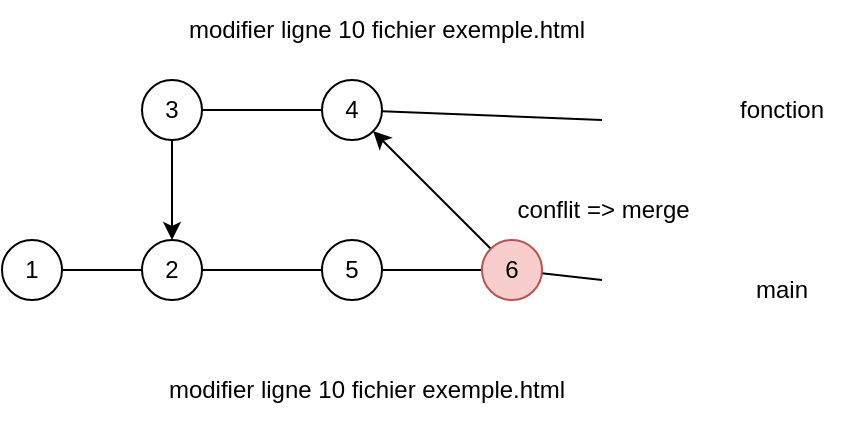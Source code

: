 <mxfile>
    <diagram id="yX0nHOavGnK9uJlhAQx_" name="Page-1">
        <mxGraphModel dx="788" dy="328" grid="1" gridSize="10" guides="1" tooltips="1" connect="1" arrows="1" fold="1" page="1" pageScale="1" pageWidth="850" pageHeight="1100" math="0" shadow="0">
            <root>
                <mxCell id="0"/>
                <mxCell id="1" parent="0"/>
                <mxCell id="2" value="" style="endArrow=none;html=1;startArrow=none;" edge="1" parent="1" source="19">
                    <mxGeometry width="50" height="50" relative="1" as="geometry">
                        <mxPoint x="160" y="200" as="sourcePoint"/>
                        <mxPoint x="450" y="200" as="targetPoint"/>
                    </mxGeometry>
                </mxCell>
                <mxCell id="3" value="" style="endArrow=none;html=1;startArrow=none;" edge="1" parent="1" source="12">
                    <mxGeometry width="50" height="50" relative="1" as="geometry">
                        <mxPoint x="240" y="120" as="sourcePoint"/>
                        <mxPoint x="450" y="120" as="targetPoint"/>
                    </mxGeometry>
                </mxCell>
                <mxCell id="4" value="main" style="text;html=1;strokeColor=none;fillColor=none;align=center;verticalAlign=middle;whiteSpace=wrap;rounded=0;" vertex="1" parent="1">
                    <mxGeometry x="510" y="190" width="60" height="30" as="geometry"/>
                </mxCell>
                <mxCell id="5" value="fonction" style="text;html=1;strokeColor=none;fillColor=none;align=center;verticalAlign=middle;whiteSpace=wrap;rounded=0;" vertex="1" parent="1">
                    <mxGeometry x="510" y="100" width="60" height="30" as="geometry"/>
                </mxCell>
                <mxCell id="7" value="" style="endArrow=none;html=1;" edge="1" parent="1" target="6">
                    <mxGeometry width="50" height="50" relative="1" as="geometry">
                        <mxPoint x="160" y="200" as="sourcePoint"/>
                        <mxPoint x="450" y="200" as="targetPoint"/>
                    </mxGeometry>
                </mxCell>
                <mxCell id="6" value="1" style="ellipse;whiteSpace=wrap;html=1;" vertex="1" parent="1">
                    <mxGeometry x="150" y="180" width="30" height="30" as="geometry"/>
                </mxCell>
                <mxCell id="9" value="" style="endArrow=none;html=1;startArrow=none;" edge="1" parent="1" source="6" target="8">
                    <mxGeometry width="50" height="50" relative="1" as="geometry">
                        <mxPoint x="179.998" y="195.263" as="sourcePoint"/>
                        <mxPoint x="450" y="200" as="targetPoint"/>
                    </mxGeometry>
                </mxCell>
                <mxCell id="8" value="2" style="ellipse;whiteSpace=wrap;html=1;" vertex="1" parent="1">
                    <mxGeometry x="220" y="180" width="30" height="30" as="geometry"/>
                </mxCell>
                <mxCell id="11" value="" style="endArrow=none;html=1;" edge="1" parent="1" target="10">
                    <mxGeometry width="50" height="50" relative="1" as="geometry">
                        <mxPoint x="240" y="120" as="sourcePoint"/>
                        <mxPoint x="450" y="120" as="targetPoint"/>
                    </mxGeometry>
                </mxCell>
                <mxCell id="14" style="edgeStyle=none;html=1;entryX=0.5;entryY=0;entryDx=0;entryDy=0;" edge="1" parent="1" source="10" target="8">
                    <mxGeometry relative="1" as="geometry"/>
                </mxCell>
                <mxCell id="10" value="3" style="ellipse;whiteSpace=wrap;html=1;" vertex="1" parent="1">
                    <mxGeometry x="220" y="100" width="30" height="30" as="geometry"/>
                </mxCell>
                <mxCell id="13" value="" style="endArrow=none;html=1;startArrow=none;" edge="1" parent="1" source="10" target="12">
                    <mxGeometry width="50" height="50" relative="1" as="geometry">
                        <mxPoint x="249.996" y="115.349" as="sourcePoint"/>
                        <mxPoint x="450" y="120" as="targetPoint"/>
                    </mxGeometry>
                </mxCell>
                <mxCell id="12" value="4" style="ellipse;whiteSpace=wrap;html=1;" vertex="1" parent="1">
                    <mxGeometry x="310" y="100" width="30" height="30" as="geometry"/>
                </mxCell>
                <mxCell id="16" value="" style="endArrow=none;html=1;startArrow=none;" edge="1" parent="1" source="8" target="15">
                    <mxGeometry width="50" height="50" relative="1" as="geometry">
                        <mxPoint x="249.996" y="195.349" as="sourcePoint"/>
                        <mxPoint x="450" y="200" as="targetPoint"/>
                    </mxGeometry>
                </mxCell>
                <mxCell id="15" value="5" style="ellipse;whiteSpace=wrap;html=1;" vertex="1" parent="1">
                    <mxGeometry x="310" y="180" width="30" height="30" as="geometry"/>
                </mxCell>
                <mxCell id="17" value="modifier ligne 10 fichier exemple.html" style="text;html=1;strokeColor=none;fillColor=none;align=center;verticalAlign=middle;whiteSpace=wrap;rounded=0;" vertex="1" parent="1">
                    <mxGeometry x="240" y="60" width="205" height="30" as="geometry"/>
                </mxCell>
                <mxCell id="18" value="modifier ligne 10 fichier exemple.html" style="text;html=1;strokeColor=none;fillColor=none;align=center;verticalAlign=middle;whiteSpace=wrap;rounded=0;" vertex="1" parent="1">
                    <mxGeometry x="230" y="240" width="205" height="30" as="geometry"/>
                </mxCell>
                <mxCell id="20" value="" style="endArrow=none;html=1;startArrow=none;" edge="1" parent="1" source="15" target="19">
                    <mxGeometry width="50" height="50" relative="1" as="geometry">
                        <mxPoint x="339.988" y="195.6" as="sourcePoint"/>
                        <mxPoint x="450" y="200" as="targetPoint"/>
                    </mxGeometry>
                </mxCell>
                <mxCell id="21" style="edgeStyle=none;html=1;entryX=1;entryY=1;entryDx=0;entryDy=0;" edge="1" parent="1" source="19" target="12">
                    <mxGeometry relative="1" as="geometry"/>
                </mxCell>
                <mxCell id="19" value="6" style="ellipse;whiteSpace=wrap;html=1;fillColor=#f8cecc;strokeColor=#b85450;" vertex="1" parent="1">
                    <mxGeometry x="390" y="180" width="30" height="30" as="geometry"/>
                </mxCell>
                <mxCell id="22" value="conflit =&amp;gt; merge&amp;nbsp;" style="text;html=1;strokeColor=none;fillColor=none;align=center;verticalAlign=middle;whiteSpace=wrap;rounded=0;" vertex="1" parent="1">
                    <mxGeometry x="385" y="150" width="135" height="30" as="geometry"/>
                </mxCell>
            </root>
        </mxGraphModel>
    </diagram>
</mxfile>